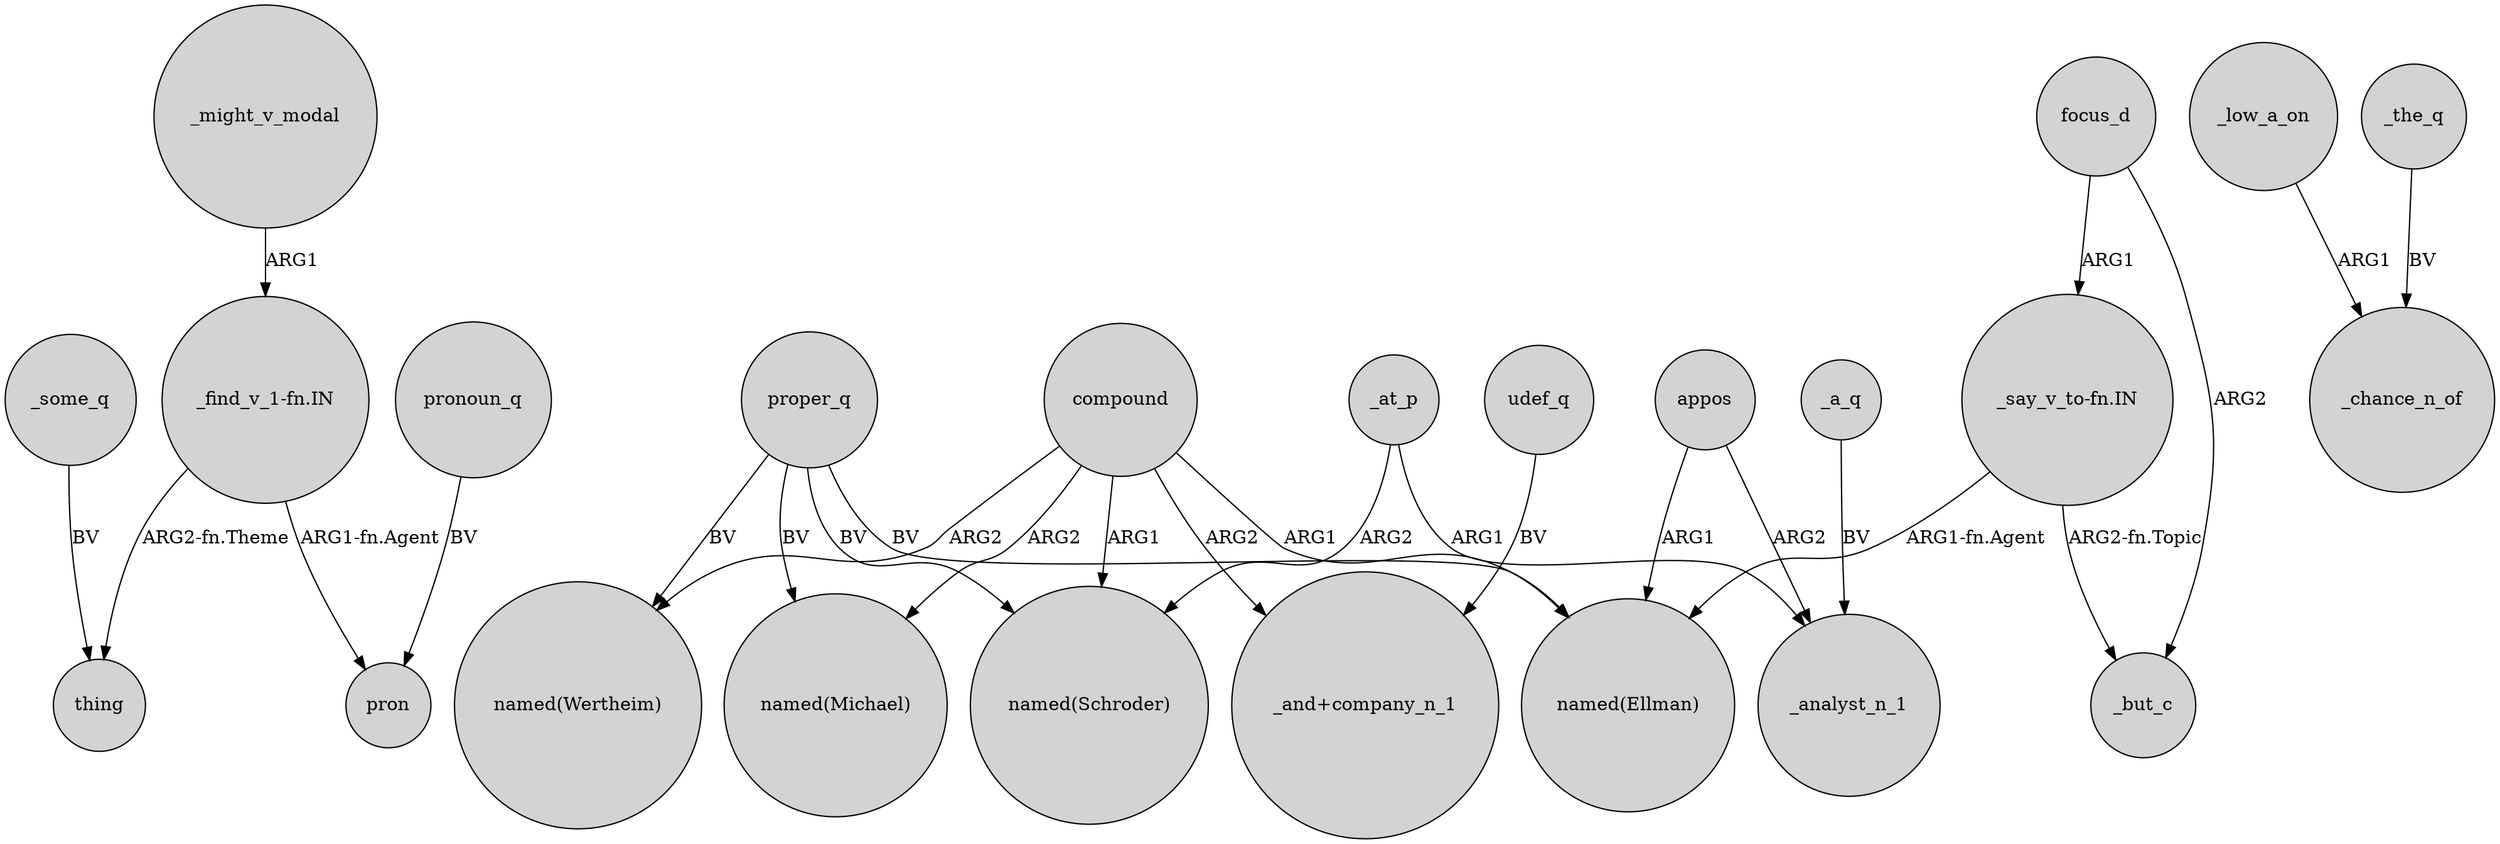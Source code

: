 digraph {
	node [shape=circle style=filled]
	_some_q -> thing [label=BV]
	proper_q -> "named(Ellman)" [label=BV]
	"_find_v_1-fn.IN" -> thing [label="ARG2-fn.Theme"]
	compound -> "named(Wertheim)" [label=ARG2]
	compound -> "named(Ellman)" [label=ARG1]
	_might_v_modal -> "_find_v_1-fn.IN" [label=ARG1]
	proper_q -> "named(Michael)" [label=BV]
	focus_d -> _but_c [label=ARG2]
	"_say_v_to-fn.IN" -> _but_c [label="ARG2-fn.Topic"]
	_at_p -> _analyst_n_1 [label=ARG1]
	pronoun_q -> pron [label=BV]
	appos -> _analyst_n_1 [label=ARG2]
	compound -> "_and+company_n_1" [label=ARG2]
	_low_a_on -> _chance_n_of [label=ARG1]
	appos -> "named(Ellman)" [label=ARG1]
	_at_p -> "named(Schroder)" [label=ARG2]
	proper_q -> "named(Schroder)" [label=BV]
	compound -> "named(Schroder)" [label=ARG1]
	proper_q -> "named(Wertheim)" [label=BV]
	udef_q -> "_and+company_n_1" [label=BV]
	_a_q -> _analyst_n_1 [label=BV]
	"_find_v_1-fn.IN" -> pron [label="ARG1-fn.Agent"]
	_the_q -> _chance_n_of [label=BV]
	"_say_v_to-fn.IN" -> "named(Ellman)" [label="ARG1-fn.Agent"]
	compound -> "named(Michael)" [label=ARG2]
	focus_d -> "_say_v_to-fn.IN" [label=ARG1]
}
